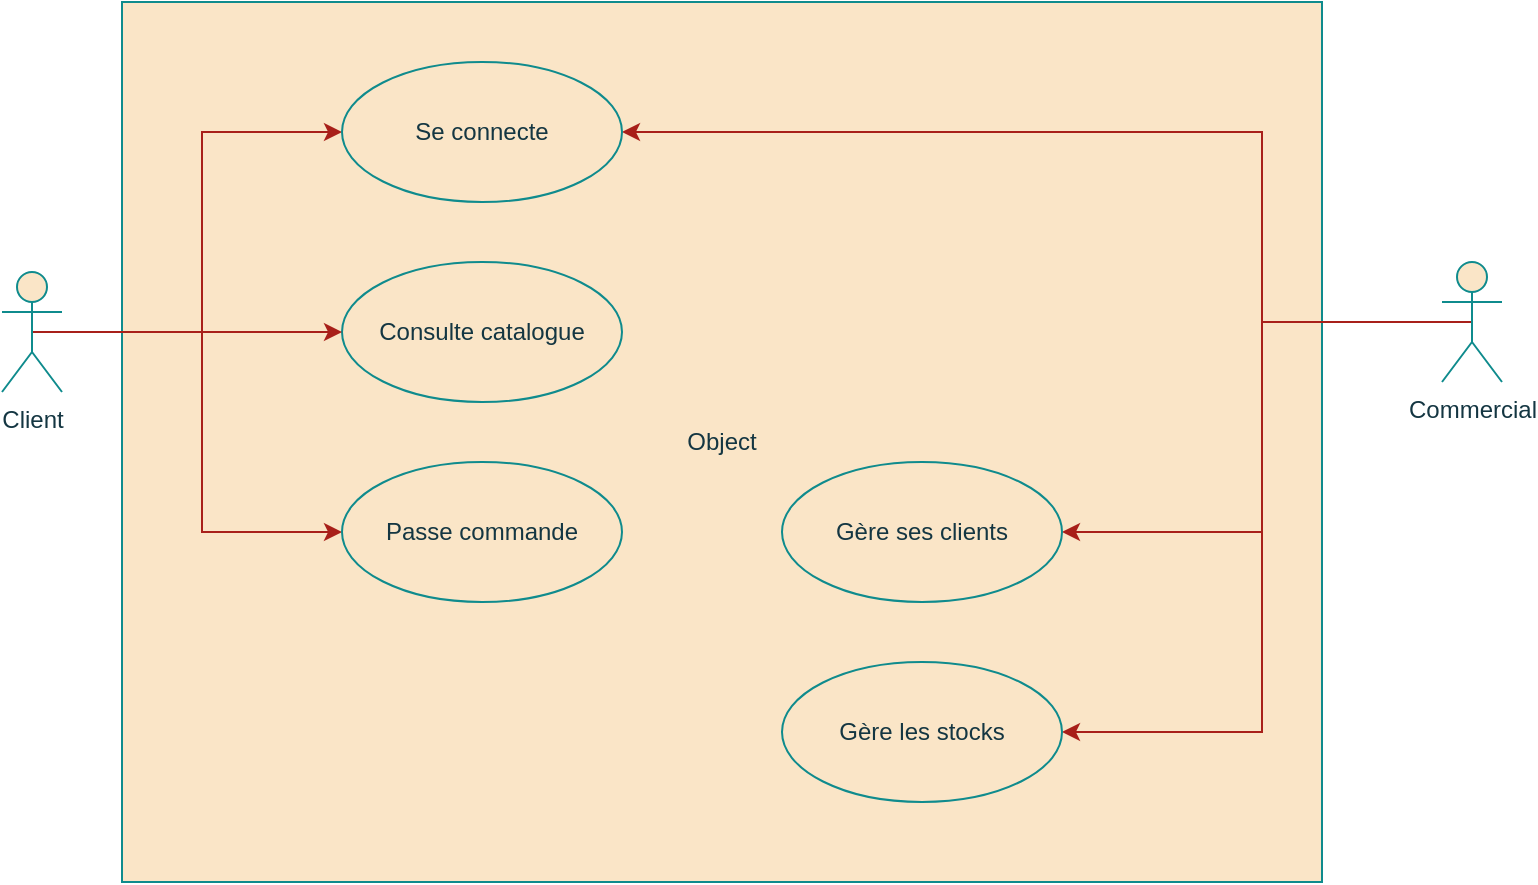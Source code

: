 <mxfile version="21.2.1" type="device" pages="2">
  <diagram name="Page-1_Cas _d_Utilisation" id="UmIE4P2fd-H50XqFwe2B">
    <mxGraphModel dx="1420" dy="1956" grid="1" gridSize="10" guides="1" tooltips="1" connect="1" arrows="1" fold="1" page="1" pageScale="1" pageWidth="850" pageHeight="1100" math="0" shadow="0">
      <root>
        <mxCell id="0" />
        <mxCell id="1" parent="0" />
        <mxCell id="ylg3Waw7DMeZ0q_MYf9F-15" value="Object" style="html=1;whiteSpace=wrap;strokeColor=#0F8B8D;fontColor=#143642;fillColor=#FAE5C7;" vertex="1" parent="1">
          <mxGeometry x="110" y="-120" width="600" height="440" as="geometry" />
        </mxCell>
        <mxCell id="z2HHadsgbJOYD5DmnVuZ-2" value="Consulte catalogue" style="ellipse;whiteSpace=wrap;html=1;strokeColor=#0F8B8D;fontColor=#143642;fillColor=#FAE5C7;" vertex="1" parent="1">
          <mxGeometry x="220" y="10" width="140" height="70" as="geometry" />
        </mxCell>
        <mxCell id="z2HHadsgbJOYD5DmnVuZ-10" style="edgeStyle=orthogonalEdgeStyle;rounded=0;orthogonalLoop=1;jettySize=auto;html=1;exitX=0.5;exitY=0.5;exitDx=0;exitDy=0;exitPerimeter=0;entryX=0;entryY=0.5;entryDx=0;entryDy=0;strokeColor=#A8201A;fontColor=#143642;fillColor=#FAE5C7;" edge="1" parent="1" source="z2HHadsgbJOYD5DmnVuZ-3" target="z2HHadsgbJOYD5DmnVuZ-2">
          <mxGeometry relative="1" as="geometry" />
        </mxCell>
        <mxCell id="z2HHadsgbJOYD5DmnVuZ-11" style="edgeStyle=orthogonalEdgeStyle;rounded=0;orthogonalLoop=1;jettySize=auto;html=1;exitX=0.5;exitY=0.5;exitDx=0;exitDy=0;exitPerimeter=0;entryX=0;entryY=0.5;entryDx=0;entryDy=0;strokeColor=#A8201A;fontColor=#143642;fillColor=#FAE5C7;" edge="1" parent="1" source="z2HHadsgbJOYD5DmnVuZ-3" target="z2HHadsgbJOYD5DmnVuZ-8">
          <mxGeometry relative="1" as="geometry" />
        </mxCell>
        <mxCell id="z2HHadsgbJOYD5DmnVuZ-12" style="edgeStyle=orthogonalEdgeStyle;rounded=0;orthogonalLoop=1;jettySize=auto;html=1;exitX=0.5;exitY=0.5;exitDx=0;exitDy=0;exitPerimeter=0;entryX=0;entryY=0.5;entryDx=0;entryDy=0;strokeColor=#A8201A;fontColor=#143642;fillColor=#FAE5C7;" edge="1" parent="1" source="z2HHadsgbJOYD5DmnVuZ-3" target="z2HHadsgbJOYD5DmnVuZ-6">
          <mxGeometry relative="1" as="geometry" />
        </mxCell>
        <mxCell id="z2HHadsgbJOYD5DmnVuZ-3" value="Client" style="shape=umlActor;verticalLabelPosition=bottom;verticalAlign=top;html=1;strokeColor=#0F8B8D;fontColor=#143642;fillColor=#FAE5C7;" vertex="1" parent="1">
          <mxGeometry x="50" y="15" width="30" height="60" as="geometry" />
        </mxCell>
        <mxCell id="z2HHadsgbJOYD5DmnVuZ-6" value="Passe commande" style="ellipse;whiteSpace=wrap;html=1;strokeColor=#0F8B8D;fontColor=#143642;fillColor=#FAE5C7;" vertex="1" parent="1">
          <mxGeometry x="220" y="110" width="140" height="70" as="geometry" />
        </mxCell>
        <mxCell id="z2HHadsgbJOYD5DmnVuZ-9" style="edgeStyle=orthogonalEdgeStyle;rounded=0;orthogonalLoop=1;jettySize=auto;html=1;exitX=0.5;exitY=0.5;exitDx=0;exitDy=0;exitPerimeter=0;entryX=1;entryY=0.5;entryDx=0;entryDy=0;strokeColor=#A8201A;fontColor=#143642;fillColor=#FAE5C7;" edge="1" parent="1" source="z2HHadsgbJOYD5DmnVuZ-7" target="z2HHadsgbJOYD5DmnVuZ-8">
          <mxGeometry relative="1" as="geometry">
            <Array as="points">
              <mxPoint x="680" y="40" />
              <mxPoint x="680" y="-55" />
            </Array>
          </mxGeometry>
        </mxCell>
        <mxCell id="z2HHadsgbJOYD5DmnVuZ-14" style="edgeStyle=orthogonalEdgeStyle;rounded=0;orthogonalLoop=1;jettySize=auto;html=1;exitX=0.5;exitY=0.5;exitDx=0;exitDy=0;exitPerimeter=0;entryX=1;entryY=0.5;entryDx=0;entryDy=0;strokeColor=#A8201A;fontColor=#143642;fillColor=#FAE5C7;" edge="1" parent="1" source="z2HHadsgbJOYD5DmnVuZ-7" target="z2HHadsgbJOYD5DmnVuZ-13">
          <mxGeometry relative="1" as="geometry">
            <Array as="points">
              <mxPoint x="680" y="40" />
              <mxPoint x="680" y="145" />
            </Array>
          </mxGeometry>
        </mxCell>
        <mxCell id="z2HHadsgbJOYD5DmnVuZ-16" style="edgeStyle=orthogonalEdgeStyle;rounded=0;orthogonalLoop=1;jettySize=auto;html=1;exitX=0.5;exitY=0.5;exitDx=0;exitDy=0;exitPerimeter=0;entryX=1;entryY=0.5;entryDx=0;entryDy=0;strokeColor=#A8201A;fontColor=#143642;fillColor=#FAE5C7;" edge="1" parent="1" source="z2HHadsgbJOYD5DmnVuZ-7" target="z2HHadsgbJOYD5DmnVuZ-15">
          <mxGeometry relative="1" as="geometry">
            <Array as="points">
              <mxPoint x="680" y="40" />
              <mxPoint x="680" y="245" />
            </Array>
          </mxGeometry>
        </mxCell>
        <mxCell id="z2HHadsgbJOYD5DmnVuZ-7" value="Commercial" style="shape=umlActor;verticalLabelPosition=bottom;verticalAlign=top;html=1;strokeColor=#0F8B8D;fontColor=#143642;fillColor=#FAE5C7;" vertex="1" parent="1">
          <mxGeometry x="770" y="10" width="30" height="60" as="geometry" />
        </mxCell>
        <mxCell id="z2HHadsgbJOYD5DmnVuZ-8" value="Se connecte" style="ellipse;whiteSpace=wrap;html=1;strokeColor=#0F8B8D;fontColor=#143642;fillColor=#FAE5C7;" vertex="1" parent="1">
          <mxGeometry x="220" y="-90" width="140" height="70" as="geometry" />
        </mxCell>
        <mxCell id="z2HHadsgbJOYD5DmnVuZ-13" value="Gère ses clients" style="ellipse;whiteSpace=wrap;html=1;strokeColor=#0F8B8D;fontColor=#143642;fillColor=#FAE5C7;" vertex="1" parent="1">
          <mxGeometry x="440" y="110" width="140" height="70" as="geometry" />
        </mxCell>
        <mxCell id="z2HHadsgbJOYD5DmnVuZ-15" value="Gère les stocks" style="ellipse;whiteSpace=wrap;html=1;strokeColor=#0F8B8D;fontColor=#143642;fillColor=#FAE5C7;" vertex="1" parent="1">
          <mxGeometry x="440" y="210" width="140" height="70" as="geometry" />
        </mxCell>
      </root>
    </mxGraphModel>
  </diagram>
  <diagram id="QuHAQUJiWly3kKzq2LLS" name="Page-2">
    <mxGraphModel dx="1420" dy="856" grid="1" gridSize="10" guides="1" tooltips="1" connect="1" arrows="1" fold="1" page="1" pageScale="1" pageWidth="1100" pageHeight="850" math="0" shadow="0">
      <root>
        <mxCell id="0" />
        <mxCell id="1" parent="0" />
      </root>
    </mxGraphModel>
  </diagram>
</mxfile>

